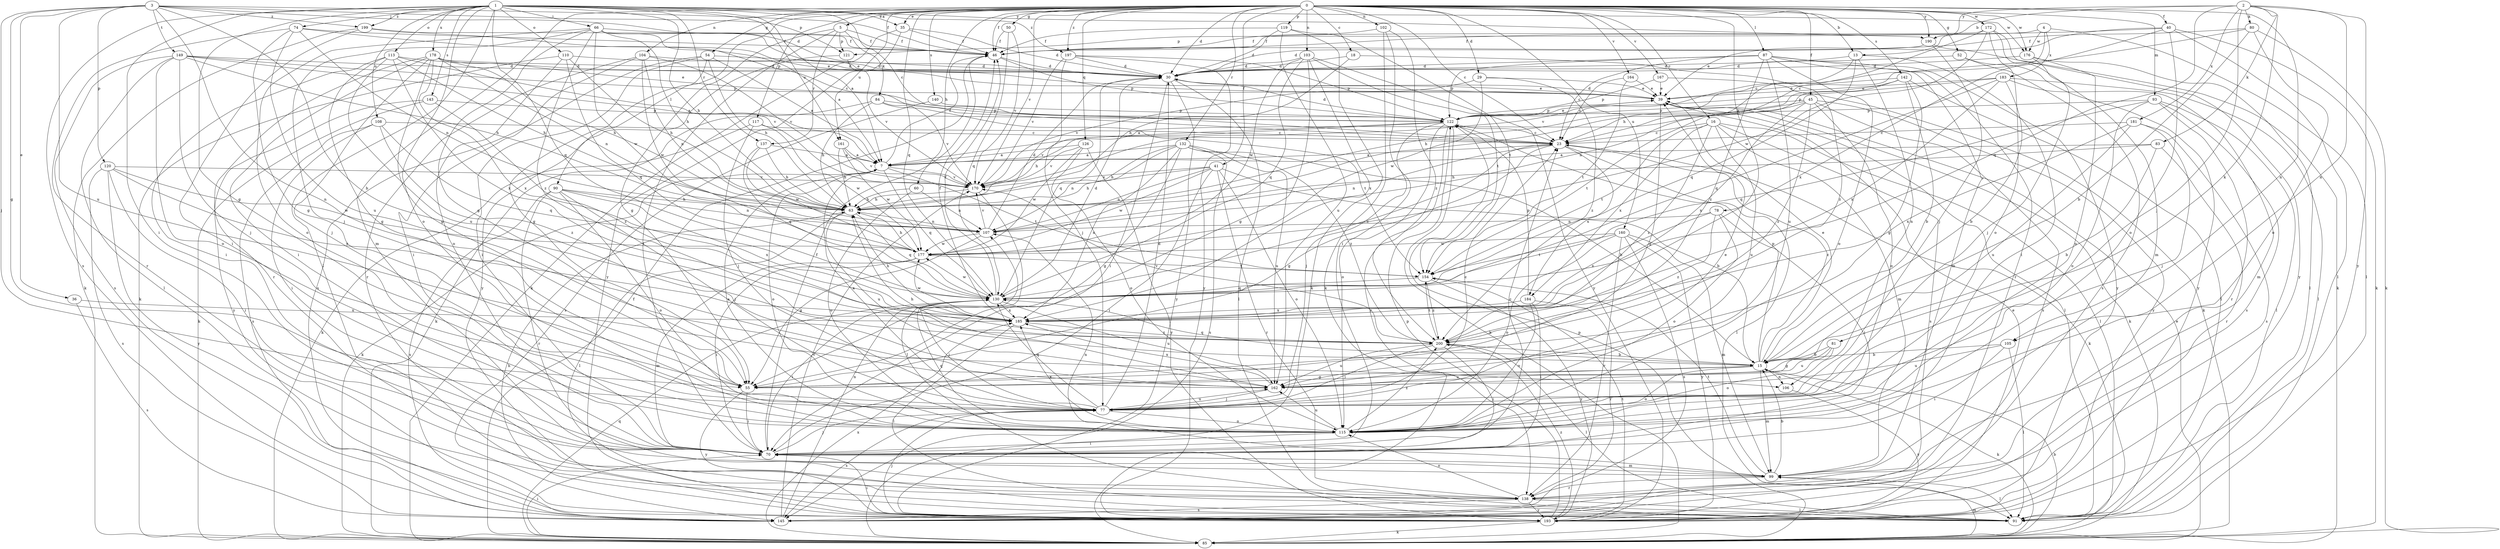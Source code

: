 strict digraph  {
0;
1;
2;
3;
4;
5;
7;
13;
15;
16;
18;
23;
29;
30;
35;
36;
39;
40;
41;
45;
46;
50;
52;
54;
55;
60;
63;
66;
70;
74;
77;
78;
80;
81;
83;
84;
85;
87;
90;
91;
93;
99;
102;
103;
104;
105;
106;
107;
108;
110;
113;
115;
117;
119;
120;
121;
122;
126;
130;
132;
137;
138;
140;
142;
143;
145;
149;
154;
160;
161;
162;
164;
167;
170;
172;
176;
177;
178;
181;
183;
184;
185;
190;
193;
197;
199;
200;
0 -> 5  [label=a];
0 -> 13  [label=b];
0 -> 16  [label=c];
0 -> 18  [label=c];
0 -> 23  [label=c];
0 -> 29  [label=d];
0 -> 30  [label=d];
0 -> 35  [label=e];
0 -> 40  [label=f];
0 -> 41  [label=f];
0 -> 45  [label=f];
0 -> 46  [label=f];
0 -> 50  [label=g];
0 -> 52  [label=g];
0 -> 54  [label=g];
0 -> 60  [label=h];
0 -> 78  [label=k];
0 -> 87  [label=l];
0 -> 90  [label=l];
0 -> 93  [label=m];
0 -> 99  [label=m];
0 -> 102  [label=n];
0 -> 103  [label=n];
0 -> 104  [label=n];
0 -> 105  [label=n];
0 -> 117  [label=p];
0 -> 119  [label=p];
0 -> 126  [label=q];
0 -> 130  [label=q];
0 -> 132  [label=r];
0 -> 140  [label=s];
0 -> 142  [label=s];
0 -> 160  [label=u];
0 -> 161  [label=u];
0 -> 164  [label=v];
0 -> 167  [label=v];
0 -> 170  [label=v];
0 -> 172  [label=w];
0 -> 176  [label=w];
0 -> 190  [label=y];
0 -> 197  [label=z];
1 -> 7  [label=a];
1 -> 23  [label=c];
1 -> 35  [label=e];
1 -> 55  [label=g];
1 -> 63  [label=h];
1 -> 66  [label=i];
1 -> 70  [label=i];
1 -> 74  [label=j];
1 -> 91  [label=l];
1 -> 108  [label=o];
1 -> 110  [label=o];
1 -> 113  [label=o];
1 -> 115  [label=o];
1 -> 130  [label=q];
1 -> 137  [label=r];
1 -> 143  [label=s];
1 -> 145  [label=s];
1 -> 161  [label=u];
1 -> 176  [label=w];
1 -> 178  [label=x];
1 -> 190  [label=y];
1 -> 197  [label=z];
1 -> 199  [label=z];
2 -> 13  [label=b];
2 -> 77  [label=j];
2 -> 80  [label=k];
2 -> 81  [label=k];
2 -> 83  [label=k];
2 -> 105  [label=n];
2 -> 130  [label=q];
2 -> 181  [label=x];
2 -> 190  [label=y];
2 -> 193  [label=y];
3 -> 15  [label=b];
3 -> 30  [label=d];
3 -> 36  [label=e];
3 -> 46  [label=f];
3 -> 55  [label=g];
3 -> 77  [label=j];
3 -> 106  [label=n];
3 -> 120  [label=p];
3 -> 121  [label=p];
3 -> 149  [label=t];
3 -> 162  [label=u];
3 -> 199  [label=z];
4 -> 23  [label=c];
4 -> 91  [label=l];
4 -> 121  [label=p];
4 -> 176  [label=w];
4 -> 183  [label=x];
5 -> 46  [label=f];
5 -> 55  [label=g];
5 -> 70  [label=i];
5 -> 84  [label=k];
5 -> 121  [label=p];
5 -> 137  [label=r];
7 -> 46  [label=f];
7 -> 85  [label=k];
7 -> 115  [label=o];
7 -> 130  [label=q];
7 -> 154  [label=t];
7 -> 170  [label=v];
13 -> 30  [label=d];
13 -> 70  [label=i];
13 -> 106  [label=n];
13 -> 130  [label=q];
13 -> 170  [label=v];
15 -> 23  [label=c];
15 -> 39  [label=e];
15 -> 55  [label=g];
15 -> 85  [label=k];
15 -> 99  [label=m];
15 -> 106  [label=n];
15 -> 115  [label=o];
15 -> 122  [label=p];
15 -> 130  [label=q];
15 -> 162  [label=u];
16 -> 23  [label=c];
16 -> 91  [label=l];
16 -> 99  [label=m];
16 -> 145  [label=s];
16 -> 154  [label=t];
16 -> 162  [label=u];
16 -> 184  [label=x];
16 -> 200  [label=z];
18 -> 30  [label=d];
18 -> 63  [label=h];
18 -> 200  [label=z];
23 -> 7  [label=a];
23 -> 55  [label=g];
23 -> 85  [label=k];
23 -> 91  [label=l];
23 -> 107  [label=n];
23 -> 184  [label=x];
29 -> 39  [label=e];
29 -> 170  [label=v];
29 -> 177  [label=w];
29 -> 200  [label=z];
30 -> 39  [label=e];
30 -> 70  [label=i];
30 -> 91  [label=l];
30 -> 130  [label=q];
30 -> 193  [label=y];
35 -> 30  [label=d];
35 -> 46  [label=f];
35 -> 85  [label=k];
35 -> 193  [label=y];
36 -> 145  [label=s];
36 -> 185  [label=x];
39 -> 30  [label=d];
39 -> 55  [label=g];
39 -> 85  [label=k];
39 -> 91  [label=l];
39 -> 122  [label=p];
40 -> 39  [label=e];
40 -> 46  [label=f];
40 -> 85  [label=k];
40 -> 91  [label=l];
40 -> 115  [label=o];
40 -> 185  [label=x];
41 -> 15  [label=b];
41 -> 63  [label=h];
41 -> 70  [label=i];
41 -> 107  [label=n];
41 -> 115  [label=o];
41 -> 138  [label=r];
41 -> 170  [label=v];
41 -> 177  [label=w];
45 -> 7  [label=a];
45 -> 115  [label=o];
45 -> 122  [label=p];
45 -> 145  [label=s];
45 -> 154  [label=t];
45 -> 185  [label=x];
45 -> 193  [label=y];
45 -> 200  [label=z];
46 -> 30  [label=d];
46 -> 122  [label=p];
50 -> 46  [label=f];
50 -> 130  [label=q];
50 -> 170  [label=v];
52 -> 30  [label=d];
52 -> 145  [label=s];
52 -> 193  [label=y];
54 -> 7  [label=a];
54 -> 30  [label=d];
54 -> 55  [label=g];
54 -> 63  [label=h];
54 -> 70  [label=i];
54 -> 145  [label=s];
55 -> 70  [label=i];
55 -> 193  [label=y];
60 -> 63  [label=h];
60 -> 107  [label=n];
60 -> 115  [label=o];
63 -> 91  [label=l];
63 -> 107  [label=n];
63 -> 130  [label=q];
63 -> 162  [label=u];
66 -> 7  [label=a];
66 -> 39  [label=e];
66 -> 46  [label=f];
66 -> 55  [label=g];
66 -> 63  [label=h];
66 -> 77  [label=j];
66 -> 115  [label=o];
66 -> 177  [label=w];
66 -> 200  [label=z];
70 -> 23  [label=c];
70 -> 46  [label=f];
70 -> 77  [label=j];
70 -> 99  [label=m];
74 -> 23  [label=c];
74 -> 46  [label=f];
74 -> 55  [label=g];
74 -> 107  [label=n];
74 -> 138  [label=r];
74 -> 162  [label=u];
77 -> 7  [label=a];
77 -> 23  [label=c];
77 -> 30  [label=d];
77 -> 39  [label=e];
77 -> 115  [label=o];
77 -> 130  [label=q];
77 -> 145  [label=s];
77 -> 162  [label=u];
78 -> 70  [label=i];
78 -> 107  [label=n];
78 -> 115  [label=o];
78 -> 185  [label=x];
78 -> 200  [label=z];
80 -> 15  [label=b];
80 -> 23  [label=c];
80 -> 46  [label=f];
80 -> 85  [label=k];
80 -> 115  [label=o];
81 -> 15  [label=b];
81 -> 55  [label=g];
81 -> 115  [label=o];
81 -> 162  [label=u];
83 -> 7  [label=a];
83 -> 15  [label=b];
83 -> 63  [label=h];
83 -> 138  [label=r];
84 -> 63  [label=h];
84 -> 85  [label=k];
84 -> 122  [label=p];
84 -> 154  [label=t];
84 -> 170  [label=v];
85 -> 15  [label=b];
85 -> 39  [label=e];
85 -> 46  [label=f];
85 -> 70  [label=i];
85 -> 99  [label=m];
85 -> 122  [label=p];
85 -> 130  [label=q];
85 -> 185  [label=x];
87 -> 23  [label=c];
87 -> 30  [label=d];
87 -> 99  [label=m];
87 -> 115  [label=o];
87 -> 122  [label=p];
87 -> 138  [label=r];
87 -> 162  [label=u];
87 -> 193  [label=y];
87 -> 200  [label=z];
90 -> 63  [label=h];
90 -> 77  [label=j];
90 -> 107  [label=n];
90 -> 115  [label=o];
90 -> 138  [label=r];
90 -> 145  [label=s];
90 -> 185  [label=x];
93 -> 91  [label=l];
93 -> 115  [label=o];
93 -> 122  [label=p];
93 -> 130  [label=q];
93 -> 138  [label=r];
93 -> 145  [label=s];
99 -> 15  [label=b];
99 -> 91  [label=l];
99 -> 107  [label=n];
99 -> 138  [label=r];
99 -> 154  [label=t];
102 -> 46  [label=f];
102 -> 70  [label=i];
102 -> 85  [label=k];
102 -> 200  [label=z];
103 -> 30  [label=d];
103 -> 55  [label=g];
103 -> 130  [label=q];
103 -> 154  [label=t];
103 -> 177  [label=w];
103 -> 185  [label=x];
103 -> 193  [label=y];
104 -> 30  [label=d];
104 -> 70  [label=i];
104 -> 107  [label=n];
104 -> 138  [label=r];
104 -> 170  [label=v];
104 -> 177  [label=w];
105 -> 15  [label=b];
105 -> 70  [label=i];
105 -> 91  [label=l];
105 -> 162  [label=u];
106 -> 193  [label=y];
107 -> 30  [label=d];
107 -> 55  [label=g];
107 -> 170  [label=v];
107 -> 177  [label=w];
108 -> 23  [label=c];
108 -> 70  [label=i];
108 -> 130  [label=q];
108 -> 145  [label=s];
108 -> 200  [label=z];
110 -> 30  [label=d];
110 -> 63  [label=h];
110 -> 85  [label=k];
110 -> 115  [label=o];
110 -> 130  [label=q];
113 -> 30  [label=d];
113 -> 55  [label=g];
113 -> 63  [label=h];
113 -> 70  [label=i];
113 -> 162  [label=u];
113 -> 170  [label=v];
113 -> 185  [label=x];
115 -> 7  [label=a];
115 -> 70  [label=i];
115 -> 130  [label=q];
115 -> 162  [label=u];
115 -> 185  [label=x];
115 -> 200  [label=z];
117 -> 23  [label=c];
117 -> 77  [label=j];
117 -> 85  [label=k];
117 -> 177  [label=w];
119 -> 30  [label=d];
119 -> 46  [label=f];
119 -> 85  [label=k];
119 -> 154  [label=t];
119 -> 162  [label=u];
120 -> 70  [label=i];
120 -> 145  [label=s];
120 -> 170  [label=v];
120 -> 177  [label=w];
120 -> 185  [label=x];
120 -> 193  [label=y];
121 -> 170  [label=v];
121 -> 193  [label=y];
122 -> 23  [label=c];
122 -> 30  [label=d];
122 -> 39  [label=e];
122 -> 63  [label=h];
122 -> 77  [label=j];
122 -> 85  [label=k];
122 -> 115  [label=o];
122 -> 138  [label=r];
122 -> 170  [label=v];
126 -> 7  [label=a];
126 -> 115  [label=o];
126 -> 170  [label=v];
126 -> 177  [label=w];
126 -> 193  [label=y];
130 -> 23  [label=c];
130 -> 30  [label=d];
130 -> 46  [label=f];
130 -> 70  [label=i];
130 -> 77  [label=j];
130 -> 162  [label=u];
130 -> 177  [label=w];
130 -> 185  [label=x];
132 -> 7  [label=a];
132 -> 15  [label=b];
132 -> 55  [label=g];
132 -> 63  [label=h];
132 -> 107  [label=n];
132 -> 145  [label=s];
132 -> 162  [label=u];
132 -> 185  [label=x];
132 -> 200  [label=z];
137 -> 7  [label=a];
137 -> 63  [label=h];
137 -> 130  [label=q];
137 -> 177  [label=w];
138 -> 91  [label=l];
138 -> 115  [label=o];
138 -> 145  [label=s];
138 -> 193  [label=y];
140 -> 122  [label=p];
140 -> 145  [label=s];
142 -> 15  [label=b];
142 -> 39  [label=e];
142 -> 55  [label=g];
142 -> 63  [label=h];
142 -> 91  [label=l];
142 -> 107  [label=n];
143 -> 85  [label=k];
143 -> 122  [label=p];
143 -> 193  [label=y];
143 -> 200  [label=z];
145 -> 107  [label=n];
145 -> 170  [label=v];
149 -> 7  [label=a];
149 -> 30  [label=d];
149 -> 63  [label=h];
149 -> 77  [label=j];
149 -> 91  [label=l];
149 -> 115  [label=o];
149 -> 122  [label=p];
149 -> 145  [label=s];
154 -> 130  [label=q];
154 -> 193  [label=y];
154 -> 200  [label=z];
160 -> 99  [label=m];
160 -> 115  [label=o];
160 -> 138  [label=r];
160 -> 145  [label=s];
160 -> 154  [label=t];
160 -> 177  [label=w];
160 -> 193  [label=y];
161 -> 7  [label=a];
161 -> 63  [label=h];
161 -> 170  [label=v];
161 -> 177  [label=w];
162 -> 63  [label=h];
162 -> 77  [label=j];
162 -> 185  [label=x];
164 -> 23  [label=c];
164 -> 39  [label=e];
164 -> 154  [label=t];
167 -> 39  [label=e];
167 -> 85  [label=k];
167 -> 122  [label=p];
170 -> 63  [label=h];
170 -> 91  [label=l];
172 -> 46  [label=f];
172 -> 63  [label=h];
172 -> 99  [label=m];
172 -> 115  [label=o];
172 -> 177  [label=w];
172 -> 193  [label=y];
176 -> 30  [label=d];
176 -> 77  [label=j];
176 -> 91  [label=l];
176 -> 115  [label=o];
177 -> 63  [label=h];
177 -> 70  [label=i];
177 -> 99  [label=m];
177 -> 154  [label=t];
178 -> 30  [label=d];
178 -> 39  [label=e];
178 -> 55  [label=g];
178 -> 63  [label=h];
178 -> 70  [label=i];
178 -> 77  [label=j];
178 -> 107  [label=n];
178 -> 138  [label=r];
178 -> 185  [label=x];
181 -> 23  [label=c];
181 -> 77  [label=j];
181 -> 145  [label=s];
181 -> 162  [label=u];
181 -> 185  [label=x];
183 -> 15  [label=b];
183 -> 39  [label=e];
183 -> 91  [label=l];
183 -> 99  [label=m];
183 -> 122  [label=p];
183 -> 130  [label=q];
183 -> 185  [label=x];
184 -> 70  [label=i];
184 -> 115  [label=o];
184 -> 122  [label=p];
184 -> 138  [label=r];
184 -> 185  [label=x];
185 -> 46  [label=f];
185 -> 63  [label=h];
185 -> 91  [label=l];
185 -> 177  [label=w];
185 -> 200  [label=z];
190 -> 30  [label=d];
190 -> 77  [label=j];
190 -> 85  [label=k];
193 -> 39  [label=e];
193 -> 63  [label=h];
193 -> 70  [label=i];
193 -> 77  [label=j];
193 -> 85  [label=k];
193 -> 122  [label=p];
193 -> 154  [label=t];
193 -> 200  [label=z];
197 -> 30  [label=d];
197 -> 77  [label=j];
197 -> 122  [label=p];
197 -> 170  [label=v];
197 -> 193  [label=y];
199 -> 39  [label=e];
199 -> 46  [label=f];
199 -> 70  [label=i];
199 -> 85  [label=k];
200 -> 15  [label=b];
200 -> 70  [label=i];
200 -> 77  [label=j];
200 -> 91  [label=l];
200 -> 154  [label=t];
200 -> 162  [label=u];
200 -> 170  [label=v];
}
